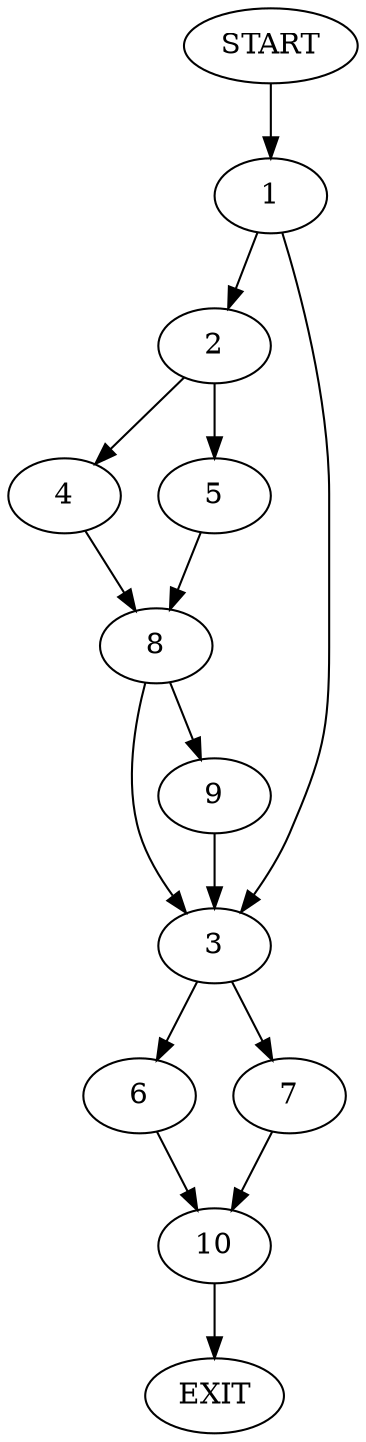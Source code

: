 digraph {
0 [label="START"]
11 [label="EXIT"]
0 -> 1
1 -> 2
1 -> 3
2 -> 4
2 -> 5
3 -> 6
3 -> 7
5 -> 8
4 -> 8
8 -> 9
8 -> 3
9 -> 3
6 -> 10
7 -> 10
10 -> 11
}
